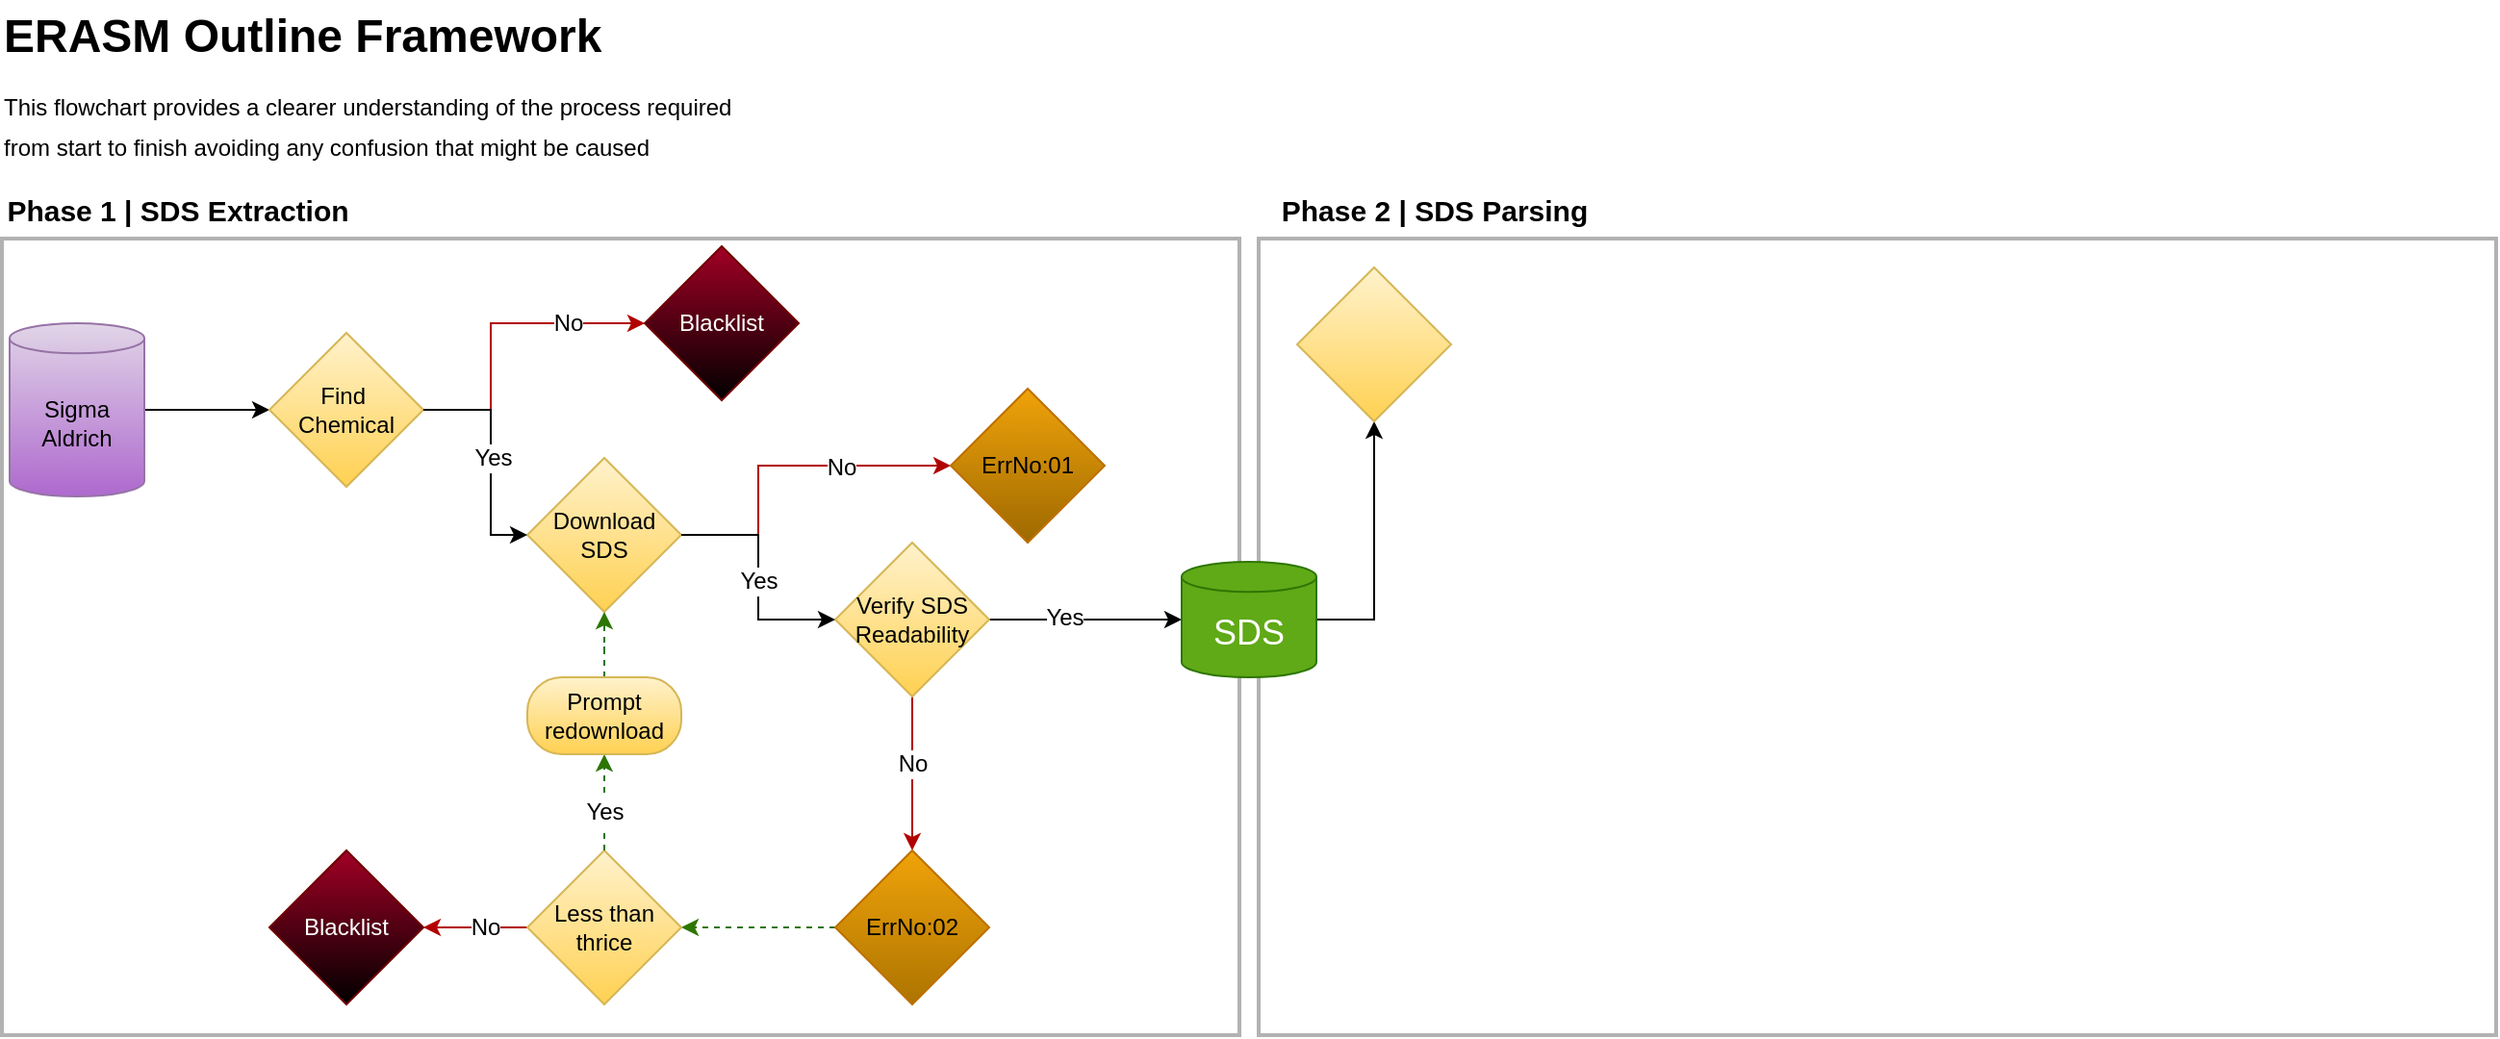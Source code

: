 <mxfile version="24.7.5">
  <diagram name="Page-1" id="0I6r3eatLLzhdnNPI9bZ">
    <mxGraphModel dx="958" dy="704" grid="1" gridSize="10" guides="1" tooltips="1" connect="1" arrows="1" fold="1" page="1" pageScale="1" pageWidth="2336" pageHeight="1654" math="0" shadow="0">
      <root>
        <mxCell id="0" />
        <mxCell id="1" parent="0" />
        <mxCell id="AweW9JlIoIycyxR6Y38T-46" value="" style="rounded=0;whiteSpace=wrap;html=1;fillColor=none;strokeWidth=2;opacity=30;" vertex="1" parent="1">
          <mxGeometry x="660" y="125" width="643" height="414" as="geometry" />
        </mxCell>
        <mxCell id="AweW9JlIoIycyxR6Y38T-5" value="" style="rounded=0;whiteSpace=wrap;html=1;fillColor=none;strokeWidth=2;opacity=30;" vertex="1" parent="1">
          <mxGeometry x="7" y="125" width="643" height="414" as="geometry" />
        </mxCell>
        <mxCell id="AweW9JlIoIycyxR6Y38T-1" value="&lt;h1 style=&quot;margin-top: 0px; line-height: 70%; font-size: 3px;&quot;&gt;&lt;span style=&quot;background-color: initial;&quot;&gt;&lt;br&gt;&lt;/span&gt;&lt;/h1&gt;&lt;h1 style=&quot;margin-top: 0px; line-height: 70%;&quot;&gt;&lt;span style=&quot;background-color: initial;&quot;&gt;ERASM Outline Framework&lt;/span&gt;&lt;/h1&gt;&lt;h1 style=&quot;margin-top: 0px; line-height: 70%;&quot;&gt;&lt;span style=&quot;font-size: 12px; font-weight: normal;&quot;&gt;This flowchart provides a clearer understanding of the process required from start to finish avoiding any confusion that might be caused&lt;/span&gt;&lt;/h1&gt;" style="text;html=1;whiteSpace=wrap;overflow=hidden;rounded=0;" vertex="1" parent="1">
          <mxGeometry x="6" y="1" width="390" height="89" as="geometry" />
        </mxCell>
        <mxCell id="AweW9JlIoIycyxR6Y38T-2" style="edgeStyle=orthogonalEdgeStyle;rounded=0;orthogonalLoop=1;jettySize=auto;html=1;exitX=0.5;exitY=1;exitDx=0;exitDy=0;" edge="1" parent="1">
          <mxGeometry relative="1" as="geometry">
            <mxPoint x="183" y="142" as="sourcePoint" />
            <mxPoint x="183" y="142" as="targetPoint" />
          </mxGeometry>
        </mxCell>
        <mxCell id="AweW9JlIoIycyxR6Y38T-7" value="" style="edgeStyle=orthogonalEdgeStyle;rounded=0;orthogonalLoop=1;jettySize=auto;html=1;" edge="1" parent="1" source="AweW9JlIoIycyxR6Y38T-3" target="AweW9JlIoIycyxR6Y38T-6">
          <mxGeometry relative="1" as="geometry" />
        </mxCell>
        <mxCell id="AweW9JlIoIycyxR6Y38T-3" value="Sigma Aldrich" style="shape=cylinder3;whiteSpace=wrap;html=1;boundedLbl=1;backgroundOutline=1;size=7.833;fillColor=#e1d5e7;strokeColor=#9673a6;gradientColor=#ae69ce;" vertex="1" parent="1">
          <mxGeometry x="11" y="169" width="70" height="90" as="geometry" />
        </mxCell>
        <mxCell id="AweW9JlIoIycyxR6Y38T-12" value="" style="edgeStyle=orthogonalEdgeStyle;rounded=0;orthogonalLoop=1;jettySize=auto;html=1;fontFamily=Helvetica;fontSize=12;fontColor=default;fillColor=#e51400;strokeColor=#B20000;" edge="1" parent="1" source="AweW9JlIoIycyxR6Y38T-6" target="AweW9JlIoIycyxR6Y38T-11">
          <mxGeometry relative="1" as="geometry">
            <Array as="points">
              <mxPoint x="261" y="214" />
              <mxPoint x="261" y="169" />
            </Array>
          </mxGeometry>
        </mxCell>
        <mxCell id="AweW9JlIoIycyxR6Y38T-13" value="No" style="edgeLabel;html=1;align=center;verticalAlign=middle;resizable=0;points=[];strokeColor=#d6b656;fontFamily=Helvetica;fontSize=12;fontColor=default;fillColor=#fff2cc;gradientColor=#ffd152;" vertex="1" connectable="0" parent="AweW9JlIoIycyxR6Y38T-12">
          <mxGeometry x="0.211" relative="1" as="geometry">
            <mxPoint x="23" as="offset" />
          </mxGeometry>
        </mxCell>
        <mxCell id="AweW9JlIoIycyxR6Y38T-6" value="Find&amp;nbsp; Chemical" style="rhombus;whiteSpace=wrap;html=1;fillColor=#fff2cc;strokeColor=#d6b656;gradientColor=#ffd152;" vertex="1" parent="1">
          <mxGeometry x="146" y="174" width="80" height="80" as="geometry" />
        </mxCell>
        <mxCell id="AweW9JlIoIycyxR6Y38T-22" value="" style="edgeStyle=orthogonalEdgeStyle;rounded=0;orthogonalLoop=1;jettySize=auto;html=1;fontFamily=Helvetica;fontSize=12;fontColor=default;fillColor=#e51400;strokeColor=#B20000;" edge="1" parent="1" source="AweW9JlIoIycyxR6Y38T-8" target="AweW9JlIoIycyxR6Y38T-21">
          <mxGeometry relative="1" as="geometry">
            <Array as="points">
              <mxPoint x="400" y="279" />
              <mxPoint x="400" y="243" />
            </Array>
          </mxGeometry>
        </mxCell>
        <mxCell id="AweW9JlIoIycyxR6Y38T-23" value="No" style="edgeLabel;html=1;align=center;verticalAlign=middle;resizable=0;points=[];strokeColor=#d6b656;fontFamily=Helvetica;fontSize=12;fontColor=default;fillColor=#fff2cc;gradientColor=#ffd152;" vertex="1" connectable="0" parent="AweW9JlIoIycyxR6Y38T-22">
          <mxGeometry x="0.347" y="-2" relative="1" as="geometry">
            <mxPoint y="-1" as="offset" />
          </mxGeometry>
        </mxCell>
        <mxCell id="AweW9JlIoIycyxR6Y38T-8" value="Download SDS" style="rhombus;whiteSpace=wrap;html=1;fillColor=#fff2cc;strokeColor=#d6b656;gradientColor=#ffd152;" vertex="1" parent="1">
          <mxGeometry x="280" y="239" width="80" height="80" as="geometry" />
        </mxCell>
        <mxCell id="AweW9JlIoIycyxR6Y38T-11" value="Blacklist" style="rhombus;whiteSpace=wrap;html=1;fillColor=#a20025;strokeColor=#6F0000;fontColor=#ffffff;gradientColor=default;" vertex="1" parent="1">
          <mxGeometry x="341" y="129" width="80" height="80" as="geometry" />
        </mxCell>
        <mxCell id="AweW9JlIoIycyxR6Y38T-9" value="" style="edgeStyle=orthogonalEdgeStyle;rounded=0;orthogonalLoop=1;jettySize=auto;html=1;fontFamily=Helvetica;fontSize=12;fontColor=default;" edge="1" parent="1" source="AweW9JlIoIycyxR6Y38T-6" target="AweW9JlIoIycyxR6Y38T-8">
          <mxGeometry relative="1" as="geometry">
            <Array as="points">
              <mxPoint x="261" y="214" />
              <mxPoint x="261" y="279" />
            </Array>
          </mxGeometry>
        </mxCell>
        <mxCell id="AweW9JlIoIycyxR6Y38T-14" value="Yes" style="edgeLabel;html=1;align=center;verticalAlign=middle;resizable=0;points=[];strokeColor=#d6b656;fontFamily=Helvetica;fontSize=12;fontColor=default;fillColor=#fff2cc;gradientColor=#ffd152;" vertex="1" connectable="0" parent="AweW9JlIoIycyxR6Y38T-9">
          <mxGeometry x="0.012" y="1" relative="1" as="geometry">
            <mxPoint as="offset" />
          </mxGeometry>
        </mxCell>
        <mxCell id="AweW9JlIoIycyxR6Y38T-26" value="" style="edgeStyle=orthogonalEdgeStyle;rounded=0;orthogonalLoop=1;jettySize=auto;html=1;fontFamily=Helvetica;fontSize=12;fontColor=default;entryX=0;entryY=0.5;entryDx=0;entryDy=0;entryPerimeter=0;" edge="1" parent="1" source="AweW9JlIoIycyxR6Y38T-19" target="AweW9JlIoIycyxR6Y38T-44">
          <mxGeometry relative="1" as="geometry">
            <mxPoint x="600" y="323" as="targetPoint" />
          </mxGeometry>
        </mxCell>
        <mxCell id="AweW9JlIoIycyxR6Y38T-32" value="Yes" style="edgeLabel;html=1;align=center;verticalAlign=middle;resizable=0;points=[];strokeColor=#d6b656;fontFamily=Helvetica;fontSize=12;fontColor=default;fillColor=#fff2cc;gradientColor=#ffd152;" vertex="1" connectable="0" parent="AweW9JlIoIycyxR6Y38T-26">
          <mxGeometry x="-0.23" y="1" relative="1" as="geometry">
            <mxPoint as="offset" />
          </mxGeometry>
        </mxCell>
        <mxCell id="AweW9JlIoIycyxR6Y38T-28" value="" style="edgeStyle=orthogonalEdgeStyle;rounded=0;orthogonalLoop=1;jettySize=auto;html=1;fontFamily=Helvetica;fontSize=12;fontColor=default;exitX=0.5;exitY=1;exitDx=0;exitDy=0;fillColor=#e51400;strokeColor=#B20000;" edge="1" parent="1" source="AweW9JlIoIycyxR6Y38T-19" target="AweW9JlIoIycyxR6Y38T-30">
          <mxGeometry relative="1" as="geometry">
            <mxPoint x="610" y="463" as="targetPoint" />
            <Array as="points" />
          </mxGeometry>
        </mxCell>
        <mxCell id="AweW9JlIoIycyxR6Y38T-31" value="No" style="edgeLabel;html=1;align=center;verticalAlign=middle;resizable=0;points=[];strokeColor=#d6b656;fontFamily=Helvetica;fontSize=12;fontColor=default;fillColor=#fff2cc;gradientColor=#ffd152;" vertex="1" connectable="0" parent="AweW9JlIoIycyxR6Y38T-28">
          <mxGeometry x="0.064" y="-2" relative="1" as="geometry">
            <mxPoint x="2" y="-8" as="offset" />
          </mxGeometry>
        </mxCell>
        <mxCell id="AweW9JlIoIycyxR6Y38T-19" value="Verify SDS Readability" style="rhombus;whiteSpace=wrap;html=1;fillColor=#fff2cc;strokeColor=#d6b656;gradientColor=#ffd152;" vertex="1" parent="1">
          <mxGeometry x="440" y="283" width="80" height="80" as="geometry" />
        </mxCell>
        <mxCell id="AweW9JlIoIycyxR6Y38T-21" value="ErrNo:01" style="rhombus;whiteSpace=wrap;html=1;fillColor=#f0a30a;strokeColor=#BD7000;fontColor=#000000;gradientColor=#9e6900;" vertex="1" parent="1">
          <mxGeometry x="500" y="203" width="80" height="80" as="geometry" />
        </mxCell>
        <mxCell id="AweW9JlIoIycyxR6Y38T-20" value="" style="edgeStyle=orthogonalEdgeStyle;rounded=0;orthogonalLoop=1;jettySize=auto;html=1;fontFamily=Helvetica;fontSize=12;fontColor=default;entryX=0;entryY=0.5;entryDx=0;entryDy=0;" edge="1" parent="1" source="AweW9JlIoIycyxR6Y38T-8" target="AweW9JlIoIycyxR6Y38T-19">
          <mxGeometry relative="1" as="geometry" />
        </mxCell>
        <mxCell id="AweW9JlIoIycyxR6Y38T-24" value="Yes" style="edgeLabel;html=1;align=center;verticalAlign=middle;resizable=0;points=[];strokeColor=#d6b656;fontFamily=Helvetica;fontSize=12;fontColor=default;fillColor=#fff2cc;gradientColor=#ffd152;" vertex="1" connectable="0" parent="AweW9JlIoIycyxR6Y38T-20">
          <mxGeometry x="-0.235" y="-1" relative="1" as="geometry">
            <mxPoint x="1" y="16" as="offset" />
          </mxGeometry>
        </mxCell>
        <mxCell id="AweW9JlIoIycyxR6Y38T-35" value="" style="edgeStyle=orthogonalEdgeStyle;rounded=0;orthogonalLoop=1;jettySize=auto;html=1;fontFamily=Helvetica;fontSize=12;fontColor=default;entryX=1;entryY=0.5;entryDx=0;entryDy=0;dashed=1;fillColor=#60a917;strokeColor=#2D7600;" edge="1" parent="1" source="AweW9JlIoIycyxR6Y38T-30" target="AweW9JlIoIycyxR6Y38T-36">
          <mxGeometry relative="1" as="geometry">
            <mxPoint x="360" y="513" as="targetPoint" />
          </mxGeometry>
        </mxCell>
        <mxCell id="AweW9JlIoIycyxR6Y38T-30" value="ErrNo:02" style="rhombus;whiteSpace=wrap;html=1;fillColor=#f0a30a;strokeColor=#BD7000;fontColor=#000000;gradientColor=#ad7400;" vertex="1" parent="1">
          <mxGeometry x="440" y="443" width="80" height="80" as="geometry" />
        </mxCell>
        <mxCell id="AweW9JlIoIycyxR6Y38T-37" style="edgeStyle=orthogonalEdgeStyle;rounded=0;orthogonalLoop=1;jettySize=auto;html=1;entryX=0.5;entryY=1;entryDx=0;entryDy=0;fontFamily=Helvetica;fontSize=12;fontColor=default;dashed=1;fillColor=#60a917;strokeColor=#2D7600;" edge="1" parent="1" source="AweW9JlIoIycyxR6Y38T-38" target="AweW9JlIoIycyxR6Y38T-8">
          <mxGeometry relative="1" as="geometry" />
        </mxCell>
        <mxCell id="AweW9JlIoIycyxR6Y38T-42" style="edgeStyle=orthogonalEdgeStyle;rounded=0;orthogonalLoop=1;jettySize=auto;html=1;entryX=1;entryY=0.5;entryDx=0;entryDy=0;fontFamily=Helvetica;fontSize=12;fontColor=default;fillColor=#e51400;strokeColor=#B20000;" edge="1" parent="1" source="AweW9JlIoIycyxR6Y38T-36" target="AweW9JlIoIycyxR6Y38T-41">
          <mxGeometry relative="1" as="geometry" />
        </mxCell>
        <mxCell id="AweW9JlIoIycyxR6Y38T-43" value="No" style="edgeLabel;html=1;align=center;verticalAlign=middle;resizable=0;points=[];strokeColor=#d6b656;fontFamily=Helvetica;fontSize=12;fontColor=default;fillColor=#fff2cc;gradientColor=#ffd152;" vertex="1" connectable="0" parent="AweW9JlIoIycyxR6Y38T-42">
          <mxGeometry x="0.161" relative="1" as="geometry">
            <mxPoint x="9" as="offset" />
          </mxGeometry>
        </mxCell>
        <mxCell id="AweW9JlIoIycyxR6Y38T-36" value="Less than thrice" style="rhombus;whiteSpace=wrap;html=1;fillColor=#fff2cc;strokeColor=#d6b656;gradientColor=#ffd152;" vertex="1" parent="1">
          <mxGeometry x="280" y="443" width="80" height="80" as="geometry" />
        </mxCell>
        <mxCell id="AweW9JlIoIycyxR6Y38T-39" value="" style="edgeStyle=orthogonalEdgeStyle;rounded=0;orthogonalLoop=1;jettySize=auto;html=1;entryX=0.5;entryY=1;entryDx=0;entryDy=0;fontFamily=Helvetica;fontSize=12;fontColor=default;dashed=1;fillColor=#60a917;strokeColor=#2D7600;" edge="1" parent="1" source="AweW9JlIoIycyxR6Y38T-36" target="AweW9JlIoIycyxR6Y38T-38">
          <mxGeometry relative="1" as="geometry">
            <mxPoint x="320" y="443" as="sourcePoint" />
            <mxPoint x="320" y="319" as="targetPoint" />
          </mxGeometry>
        </mxCell>
        <mxCell id="AweW9JlIoIycyxR6Y38T-40" value="Yes" style="edgeLabel;html=1;align=center;verticalAlign=middle;resizable=0;points=[];strokeColor=#d6b656;fontFamily=Helvetica;fontSize=12;fontColor=default;fillColor=#fff2cc;gradientColor=#ffd152;" vertex="1" connectable="0" parent="AweW9JlIoIycyxR6Y38T-39">
          <mxGeometry x="0.014" relative="1" as="geometry">
            <mxPoint y="5" as="offset" />
          </mxGeometry>
        </mxCell>
        <mxCell id="AweW9JlIoIycyxR6Y38T-38" value="&lt;div&gt;Prompt redownload&lt;br&gt;&lt;/div&gt;" style="rounded=1;whiteSpace=wrap;html=1;strokeColor=#d6b656;align=center;verticalAlign=middle;fontFamily=Helvetica;fontSize=12;fontColor=default;fillColor=#fff2cc;gradientColor=#ffd152;arcSize=45;" vertex="1" parent="1">
          <mxGeometry x="280" y="353" width="80" height="40" as="geometry" />
        </mxCell>
        <mxCell id="AweW9JlIoIycyxR6Y38T-41" value="Blacklist" style="rhombus;whiteSpace=wrap;html=1;fillColor=#a20025;strokeColor=#6F0000;fontColor=#ffffff;gradientColor=default;" vertex="1" parent="1">
          <mxGeometry x="146" y="443" width="80" height="80" as="geometry" />
        </mxCell>
        <mxCell id="AweW9JlIoIycyxR6Y38T-52" value="" style="edgeStyle=orthogonalEdgeStyle;rounded=0;orthogonalLoop=1;jettySize=auto;html=1;fontFamily=Helvetica;fontSize=12;fontColor=default;entryX=0.5;entryY=1;entryDx=0;entryDy=0;" edge="1" parent="1" source="AweW9JlIoIycyxR6Y38T-44" target="AweW9JlIoIycyxR6Y38T-53">
          <mxGeometry relative="1" as="geometry">
            <mxPoint x="710" y="209.0" as="targetPoint" />
            <Array as="points">
              <mxPoint x="720" y="323" />
            </Array>
          </mxGeometry>
        </mxCell>
        <mxCell id="AweW9JlIoIycyxR6Y38T-44" value="&lt;font style=&quot;font-size: 18px;&quot;&gt;SDS&lt;/font&gt;" style="shape=cylinder3;whiteSpace=wrap;html=1;boundedLbl=1;backgroundOutline=1;size=7.833;fillColor=#60a917;strokeColor=#2D7600;fontColor=#ffffff;" vertex="1" parent="1">
          <mxGeometry x="620" y="293" width="70" height="60" as="geometry" />
        </mxCell>
        <mxCell id="AweW9JlIoIycyxR6Y38T-47" value="&lt;b style=&quot;font-size: 15px;&quot;&gt;Phase 1 | SDS Extraction&lt;/b&gt;" style="text;html=1;align=center;verticalAlign=middle;whiteSpace=wrap;rounded=0;fontFamily=Helvetica;fontSize=15;fontColor=default;" vertex="1" parent="1">
          <mxGeometry x="7" y="95" width="183" height="30" as="geometry" />
        </mxCell>
        <mxCell id="AweW9JlIoIycyxR6Y38T-48" value="&lt;b style=&quot;font-size: 15px;&quot;&gt;Phase 2 | SDS Parsing&lt;/b&gt;" style="text;html=1;align=center;verticalAlign=middle;whiteSpace=wrap;rounded=0;fontFamily=Helvetica;fontSize=15;fontColor=default;" vertex="1" parent="1">
          <mxGeometry x="660" y="95" width="183" height="30" as="geometry" />
        </mxCell>
        <mxCell id="AweW9JlIoIycyxR6Y38T-53" value="" style="rhombus;whiteSpace=wrap;html=1;fillColor=#fff2cc;strokeColor=#d6b656;gradientColor=#ffd152;" vertex="1" parent="1">
          <mxGeometry x="680" y="140" width="80" height="80" as="geometry" />
        </mxCell>
      </root>
    </mxGraphModel>
  </diagram>
</mxfile>
